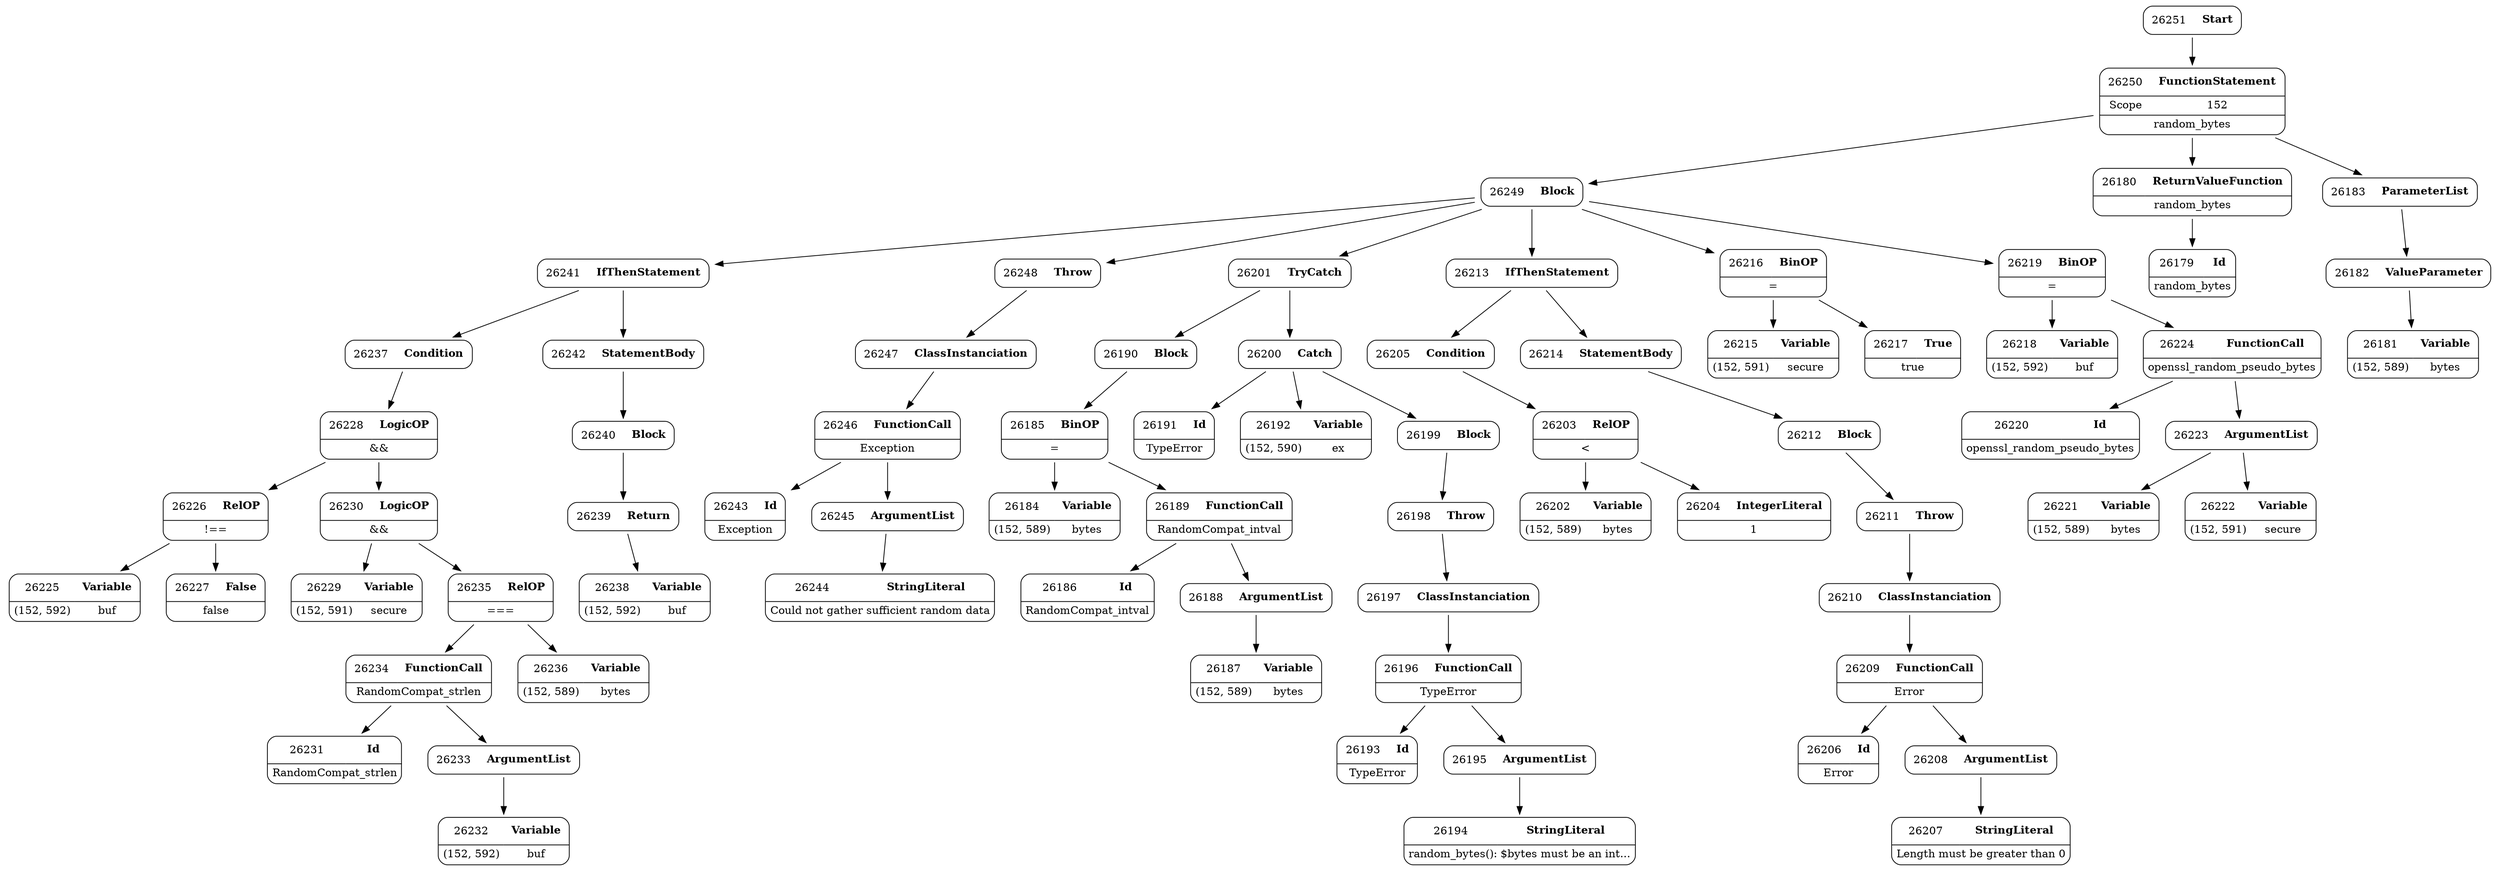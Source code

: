 digraph ast {
node [shape=none];
26240 [label=<<TABLE border='1' cellspacing='0' cellpadding='10' style='rounded' ><TR><TD border='0'>26240</TD><TD border='0'><B>Block</B></TD></TR></TABLE>>];
26240 -> 26239 [weight=2];
26241 [label=<<TABLE border='1' cellspacing='0' cellpadding='10' style='rounded' ><TR><TD border='0'>26241</TD><TD border='0'><B>IfThenStatement</B></TD></TR></TABLE>>];
26241 -> 26237 [weight=2];
26241 -> 26242 [weight=2];
26242 [label=<<TABLE border='1' cellspacing='0' cellpadding='10' style='rounded' ><TR><TD border='0'>26242</TD><TD border='0'><B>StatementBody</B></TD></TR></TABLE>>];
26242 -> 26240 [weight=2];
26243 [label=<<TABLE border='1' cellspacing='0' cellpadding='10' style='rounded' ><TR><TD border='0'>26243</TD><TD border='0'><B>Id</B></TD></TR><HR/><TR><TD border='0' cellpadding='5' colspan='2'>Exception</TD></TR></TABLE>>];
26244 [label=<<TABLE border='1' cellspacing='0' cellpadding='10' style='rounded' ><TR><TD border='0'>26244</TD><TD border='0'><B>StringLiteral</B></TD></TR><HR/><TR><TD border='0' cellpadding='5' colspan='2'>Could not gather sufficient random data</TD></TR></TABLE>>];
26245 [label=<<TABLE border='1' cellspacing='0' cellpadding='10' style='rounded' ><TR><TD border='0'>26245</TD><TD border='0'><B>ArgumentList</B></TD></TR></TABLE>>];
26245 -> 26244 [weight=2];
26246 [label=<<TABLE border='1' cellspacing='0' cellpadding='10' style='rounded' ><TR><TD border='0'>26246</TD><TD border='0'><B>FunctionCall</B></TD></TR><HR/><TR><TD border='0' cellpadding='5' colspan='2'>Exception</TD></TR></TABLE>>];
26246 -> 26243 [weight=2];
26246 -> 26245 [weight=2];
26247 [label=<<TABLE border='1' cellspacing='0' cellpadding='10' style='rounded' ><TR><TD border='0'>26247</TD><TD border='0'><B>ClassInstanciation</B></TD></TR></TABLE>>];
26247 -> 26246 [weight=2];
26248 [label=<<TABLE border='1' cellspacing='0' cellpadding='10' style='rounded' ><TR><TD border='0'>26248</TD><TD border='0'><B>Throw</B></TD></TR></TABLE>>];
26248 -> 26247 [weight=2];
26249 [label=<<TABLE border='1' cellspacing='0' cellpadding='10' style='rounded' ><TR><TD border='0'>26249</TD><TD border='0'><B>Block</B></TD></TR></TABLE>>];
26249 -> 26201 [weight=2];
26249 -> 26213 [weight=2];
26249 -> 26216 [weight=2];
26249 -> 26219 [weight=2];
26249 -> 26241 [weight=2];
26249 -> 26248 [weight=2];
26250 [label=<<TABLE border='1' cellspacing='0' cellpadding='10' style='rounded' ><TR><TD border='0'>26250</TD><TD border='0'><B>FunctionStatement</B></TD></TR><HR/><TR><TD border='0' cellpadding='5'>Scope</TD><TD border='0' cellpadding='5'>152</TD></TR><HR/><TR><TD border='0' cellpadding='5' colspan='2'>random_bytes</TD></TR></TABLE>>];
26250 -> 26180 [weight=2];
26250 -> 26183 [weight=2];
26250 -> 26249 [weight=2];
26251 [label=<<TABLE border='1' cellspacing='0' cellpadding='10' style='rounded' ><TR><TD border='0'>26251</TD><TD border='0'><B>Start</B></TD></TR></TABLE>>];
26251 -> 26250 [weight=2];
26179 [label=<<TABLE border='1' cellspacing='0' cellpadding='10' style='rounded' ><TR><TD border='0'>26179</TD><TD border='0'><B>Id</B></TD></TR><HR/><TR><TD border='0' cellpadding='5' colspan='2'>random_bytes</TD></TR></TABLE>>];
26180 [label=<<TABLE border='1' cellspacing='0' cellpadding='10' style='rounded' ><TR><TD border='0'>26180</TD><TD border='0'><B>ReturnValueFunction</B></TD></TR><HR/><TR><TD border='0' cellpadding='5' colspan='2'>random_bytes</TD></TR></TABLE>>];
26180 -> 26179 [weight=2];
26181 [label=<<TABLE border='1' cellspacing='0' cellpadding='10' style='rounded' ><TR><TD border='0'>26181</TD><TD border='0'><B>Variable</B></TD></TR><HR/><TR><TD border='0' cellpadding='5'>(152, 589)</TD><TD border='0' cellpadding='5'>bytes</TD></TR></TABLE>>];
26182 [label=<<TABLE border='1' cellspacing='0' cellpadding='10' style='rounded' ><TR><TD border='0'>26182</TD><TD border='0'><B>ValueParameter</B></TD></TR></TABLE>>];
26182 -> 26181 [weight=2];
26183 [label=<<TABLE border='1' cellspacing='0' cellpadding='10' style='rounded' ><TR><TD border='0'>26183</TD><TD border='0'><B>ParameterList</B></TD></TR></TABLE>>];
26183 -> 26182 [weight=2];
26184 [label=<<TABLE border='1' cellspacing='0' cellpadding='10' style='rounded' ><TR><TD border='0'>26184</TD><TD border='0'><B>Variable</B></TD></TR><HR/><TR><TD border='0' cellpadding='5'>(152, 589)</TD><TD border='0' cellpadding='5'>bytes</TD></TR></TABLE>>];
26185 [label=<<TABLE border='1' cellspacing='0' cellpadding='10' style='rounded' ><TR><TD border='0'>26185</TD><TD border='0'><B>BinOP</B></TD></TR><HR/><TR><TD border='0' cellpadding='5' colspan='2'>=</TD></TR></TABLE>>];
26185 -> 26184 [weight=2];
26185 -> 26189 [weight=2];
26186 [label=<<TABLE border='1' cellspacing='0' cellpadding='10' style='rounded' ><TR><TD border='0'>26186</TD><TD border='0'><B>Id</B></TD></TR><HR/><TR><TD border='0' cellpadding='5' colspan='2'>RandomCompat_intval</TD></TR></TABLE>>];
26187 [label=<<TABLE border='1' cellspacing='0' cellpadding='10' style='rounded' ><TR><TD border='0'>26187</TD><TD border='0'><B>Variable</B></TD></TR><HR/><TR><TD border='0' cellpadding='5'>(152, 589)</TD><TD border='0' cellpadding='5'>bytes</TD></TR></TABLE>>];
26188 [label=<<TABLE border='1' cellspacing='0' cellpadding='10' style='rounded' ><TR><TD border='0'>26188</TD><TD border='0'><B>ArgumentList</B></TD></TR></TABLE>>];
26188 -> 26187 [weight=2];
26189 [label=<<TABLE border='1' cellspacing='0' cellpadding='10' style='rounded' ><TR><TD border='0'>26189</TD><TD border='0'><B>FunctionCall</B></TD></TR><HR/><TR><TD border='0' cellpadding='5' colspan='2'>RandomCompat_intval</TD></TR></TABLE>>];
26189 -> 26186 [weight=2];
26189 -> 26188 [weight=2];
26190 [label=<<TABLE border='1' cellspacing='0' cellpadding='10' style='rounded' ><TR><TD border='0'>26190</TD><TD border='0'><B>Block</B></TD></TR></TABLE>>];
26190 -> 26185 [weight=2];
26191 [label=<<TABLE border='1' cellspacing='0' cellpadding='10' style='rounded' ><TR><TD border='0'>26191</TD><TD border='0'><B>Id</B></TD></TR><HR/><TR><TD border='0' cellpadding='5' colspan='2'>TypeError</TD></TR></TABLE>>];
26192 [label=<<TABLE border='1' cellspacing='0' cellpadding='10' style='rounded' ><TR><TD border='0'>26192</TD><TD border='0'><B>Variable</B></TD></TR><HR/><TR><TD border='0' cellpadding='5'>(152, 590)</TD><TD border='0' cellpadding='5'>ex</TD></TR></TABLE>>];
26193 [label=<<TABLE border='1' cellspacing='0' cellpadding='10' style='rounded' ><TR><TD border='0'>26193</TD><TD border='0'><B>Id</B></TD></TR><HR/><TR><TD border='0' cellpadding='5' colspan='2'>TypeError</TD></TR></TABLE>>];
26194 [label=<<TABLE border='1' cellspacing='0' cellpadding='10' style='rounded' ><TR><TD border='0'>26194</TD><TD border='0'><B>StringLiteral</B></TD></TR><HR/><TR><TD border='0' cellpadding='5' colspan='2'>random_bytes(): $bytes must be an int...</TD></TR></TABLE>>];
26195 [label=<<TABLE border='1' cellspacing='0' cellpadding='10' style='rounded' ><TR><TD border='0'>26195</TD><TD border='0'><B>ArgumentList</B></TD></TR></TABLE>>];
26195 -> 26194 [weight=2];
26196 [label=<<TABLE border='1' cellspacing='0' cellpadding='10' style='rounded' ><TR><TD border='0'>26196</TD><TD border='0'><B>FunctionCall</B></TD></TR><HR/><TR><TD border='0' cellpadding='5' colspan='2'>TypeError</TD></TR></TABLE>>];
26196 -> 26193 [weight=2];
26196 -> 26195 [weight=2];
26197 [label=<<TABLE border='1' cellspacing='0' cellpadding='10' style='rounded' ><TR><TD border='0'>26197</TD><TD border='0'><B>ClassInstanciation</B></TD></TR></TABLE>>];
26197 -> 26196 [weight=2];
26198 [label=<<TABLE border='1' cellspacing='0' cellpadding='10' style='rounded' ><TR><TD border='0'>26198</TD><TD border='0'><B>Throw</B></TD></TR></TABLE>>];
26198 -> 26197 [weight=2];
26199 [label=<<TABLE border='1' cellspacing='0' cellpadding='10' style='rounded' ><TR><TD border='0'>26199</TD><TD border='0'><B>Block</B></TD></TR></TABLE>>];
26199 -> 26198 [weight=2];
26200 [label=<<TABLE border='1' cellspacing='0' cellpadding='10' style='rounded' ><TR><TD border='0'>26200</TD><TD border='0'><B>Catch</B></TD></TR></TABLE>>];
26200 -> 26191 [weight=2];
26200 -> 26192 [weight=2];
26200 -> 26199 [weight=2];
26201 [label=<<TABLE border='1' cellspacing='0' cellpadding='10' style='rounded' ><TR><TD border='0'>26201</TD><TD border='0'><B>TryCatch</B></TD></TR></TABLE>>];
26201 -> 26190 [weight=2];
26201 -> 26200 [weight=2];
26202 [label=<<TABLE border='1' cellspacing='0' cellpadding='10' style='rounded' ><TR><TD border='0'>26202</TD><TD border='0'><B>Variable</B></TD></TR><HR/><TR><TD border='0' cellpadding='5'>(152, 589)</TD><TD border='0' cellpadding='5'>bytes</TD></TR></TABLE>>];
26203 [label=<<TABLE border='1' cellspacing='0' cellpadding='10' style='rounded' ><TR><TD border='0'>26203</TD><TD border='0'><B>RelOP</B></TD></TR><HR/><TR><TD border='0' cellpadding='5' colspan='2'>&lt;</TD></TR></TABLE>>];
26203 -> 26202 [weight=2];
26203 -> 26204 [weight=2];
26204 [label=<<TABLE border='1' cellspacing='0' cellpadding='10' style='rounded' ><TR><TD border='0'>26204</TD><TD border='0'><B>IntegerLiteral</B></TD></TR><HR/><TR><TD border='0' cellpadding='5' colspan='2'>1</TD></TR></TABLE>>];
26205 [label=<<TABLE border='1' cellspacing='0' cellpadding='10' style='rounded' ><TR><TD border='0'>26205</TD><TD border='0'><B>Condition</B></TD></TR></TABLE>>];
26205 -> 26203 [weight=2];
26206 [label=<<TABLE border='1' cellspacing='0' cellpadding='10' style='rounded' ><TR><TD border='0'>26206</TD><TD border='0'><B>Id</B></TD></TR><HR/><TR><TD border='0' cellpadding='5' colspan='2'>Error</TD></TR></TABLE>>];
26207 [label=<<TABLE border='1' cellspacing='0' cellpadding='10' style='rounded' ><TR><TD border='0'>26207</TD><TD border='0'><B>StringLiteral</B></TD></TR><HR/><TR><TD border='0' cellpadding='5' colspan='2'>Length must be greater than 0</TD></TR></TABLE>>];
26208 [label=<<TABLE border='1' cellspacing='0' cellpadding='10' style='rounded' ><TR><TD border='0'>26208</TD><TD border='0'><B>ArgumentList</B></TD></TR></TABLE>>];
26208 -> 26207 [weight=2];
26209 [label=<<TABLE border='1' cellspacing='0' cellpadding='10' style='rounded' ><TR><TD border='0'>26209</TD><TD border='0'><B>FunctionCall</B></TD></TR><HR/><TR><TD border='0' cellpadding='5' colspan='2'>Error</TD></TR></TABLE>>];
26209 -> 26206 [weight=2];
26209 -> 26208 [weight=2];
26210 [label=<<TABLE border='1' cellspacing='0' cellpadding='10' style='rounded' ><TR><TD border='0'>26210</TD><TD border='0'><B>ClassInstanciation</B></TD></TR></TABLE>>];
26210 -> 26209 [weight=2];
26211 [label=<<TABLE border='1' cellspacing='0' cellpadding='10' style='rounded' ><TR><TD border='0'>26211</TD><TD border='0'><B>Throw</B></TD></TR></TABLE>>];
26211 -> 26210 [weight=2];
26212 [label=<<TABLE border='1' cellspacing='0' cellpadding='10' style='rounded' ><TR><TD border='0'>26212</TD><TD border='0'><B>Block</B></TD></TR></TABLE>>];
26212 -> 26211 [weight=2];
26213 [label=<<TABLE border='1' cellspacing='0' cellpadding='10' style='rounded' ><TR><TD border='0'>26213</TD><TD border='0'><B>IfThenStatement</B></TD></TR></TABLE>>];
26213 -> 26205 [weight=2];
26213 -> 26214 [weight=2];
26214 [label=<<TABLE border='1' cellspacing='0' cellpadding='10' style='rounded' ><TR><TD border='0'>26214</TD><TD border='0'><B>StatementBody</B></TD></TR></TABLE>>];
26214 -> 26212 [weight=2];
26215 [label=<<TABLE border='1' cellspacing='0' cellpadding='10' style='rounded' ><TR><TD border='0'>26215</TD><TD border='0'><B>Variable</B></TD></TR><HR/><TR><TD border='0' cellpadding='5'>(152, 591)</TD><TD border='0' cellpadding='5'>secure</TD></TR></TABLE>>];
26216 [label=<<TABLE border='1' cellspacing='0' cellpadding='10' style='rounded' ><TR><TD border='0'>26216</TD><TD border='0'><B>BinOP</B></TD></TR><HR/><TR><TD border='0' cellpadding='5' colspan='2'>=</TD></TR></TABLE>>];
26216 -> 26215 [weight=2];
26216 -> 26217 [weight=2];
26217 [label=<<TABLE border='1' cellspacing='0' cellpadding='10' style='rounded' ><TR><TD border='0'>26217</TD><TD border='0'><B>True</B></TD></TR><HR/><TR><TD border='0' cellpadding='5' colspan='2'>true</TD></TR></TABLE>>];
26218 [label=<<TABLE border='1' cellspacing='0' cellpadding='10' style='rounded' ><TR><TD border='0'>26218</TD><TD border='0'><B>Variable</B></TD></TR><HR/><TR><TD border='0' cellpadding='5'>(152, 592)</TD><TD border='0' cellpadding='5'>buf</TD></TR></TABLE>>];
26219 [label=<<TABLE border='1' cellspacing='0' cellpadding='10' style='rounded' ><TR><TD border='0'>26219</TD><TD border='0'><B>BinOP</B></TD></TR><HR/><TR><TD border='0' cellpadding='5' colspan='2'>=</TD></TR></TABLE>>];
26219 -> 26218 [weight=2];
26219 -> 26224 [weight=2];
26220 [label=<<TABLE border='1' cellspacing='0' cellpadding='10' style='rounded' ><TR><TD border='0'>26220</TD><TD border='0'><B>Id</B></TD></TR><HR/><TR><TD border='0' cellpadding='5' colspan='2'>openssl_random_pseudo_bytes</TD></TR></TABLE>>];
26221 [label=<<TABLE border='1' cellspacing='0' cellpadding='10' style='rounded' ><TR><TD border='0'>26221</TD><TD border='0'><B>Variable</B></TD></TR><HR/><TR><TD border='0' cellpadding='5'>(152, 589)</TD><TD border='0' cellpadding='5'>bytes</TD></TR></TABLE>>];
26222 [label=<<TABLE border='1' cellspacing='0' cellpadding='10' style='rounded' ><TR><TD border='0'>26222</TD><TD border='0'><B>Variable</B></TD></TR><HR/><TR><TD border='0' cellpadding='5'>(152, 591)</TD><TD border='0' cellpadding='5'>secure</TD></TR></TABLE>>];
26223 [label=<<TABLE border='1' cellspacing='0' cellpadding='10' style='rounded' ><TR><TD border='0'>26223</TD><TD border='0'><B>ArgumentList</B></TD></TR></TABLE>>];
26223 -> 26221 [weight=2];
26223 -> 26222 [weight=2];
26224 [label=<<TABLE border='1' cellspacing='0' cellpadding='10' style='rounded' ><TR><TD border='0'>26224</TD><TD border='0'><B>FunctionCall</B></TD></TR><HR/><TR><TD border='0' cellpadding='5' colspan='2'>openssl_random_pseudo_bytes</TD></TR></TABLE>>];
26224 -> 26220 [weight=2];
26224 -> 26223 [weight=2];
26225 [label=<<TABLE border='1' cellspacing='0' cellpadding='10' style='rounded' ><TR><TD border='0'>26225</TD><TD border='0'><B>Variable</B></TD></TR><HR/><TR><TD border='0' cellpadding='5'>(152, 592)</TD><TD border='0' cellpadding='5'>buf</TD></TR></TABLE>>];
26226 [label=<<TABLE border='1' cellspacing='0' cellpadding='10' style='rounded' ><TR><TD border='0'>26226</TD><TD border='0'><B>RelOP</B></TD></TR><HR/><TR><TD border='0' cellpadding='5' colspan='2'>!==</TD></TR></TABLE>>];
26226 -> 26225 [weight=2];
26226 -> 26227 [weight=2];
26227 [label=<<TABLE border='1' cellspacing='0' cellpadding='10' style='rounded' ><TR><TD border='0'>26227</TD><TD border='0'><B>False</B></TD></TR><HR/><TR><TD border='0' cellpadding='5' colspan='2'>false</TD></TR></TABLE>>];
26228 [label=<<TABLE border='1' cellspacing='0' cellpadding='10' style='rounded' ><TR><TD border='0'>26228</TD><TD border='0'><B>LogicOP</B></TD></TR><HR/><TR><TD border='0' cellpadding='5' colspan='2'>&amp;&amp;</TD></TR></TABLE>>];
26228 -> 26226 [weight=2];
26228 -> 26230 [weight=2];
26229 [label=<<TABLE border='1' cellspacing='0' cellpadding='10' style='rounded' ><TR><TD border='0'>26229</TD><TD border='0'><B>Variable</B></TD></TR><HR/><TR><TD border='0' cellpadding='5'>(152, 591)</TD><TD border='0' cellpadding='5'>secure</TD></TR></TABLE>>];
26230 [label=<<TABLE border='1' cellspacing='0' cellpadding='10' style='rounded' ><TR><TD border='0'>26230</TD><TD border='0'><B>LogicOP</B></TD></TR><HR/><TR><TD border='0' cellpadding='5' colspan='2'>&amp;&amp;</TD></TR></TABLE>>];
26230 -> 26229 [weight=2];
26230 -> 26235 [weight=2];
26231 [label=<<TABLE border='1' cellspacing='0' cellpadding='10' style='rounded' ><TR><TD border='0'>26231</TD><TD border='0'><B>Id</B></TD></TR><HR/><TR><TD border='0' cellpadding='5' colspan='2'>RandomCompat_strlen</TD></TR></TABLE>>];
26232 [label=<<TABLE border='1' cellspacing='0' cellpadding='10' style='rounded' ><TR><TD border='0'>26232</TD><TD border='0'><B>Variable</B></TD></TR><HR/><TR><TD border='0' cellpadding='5'>(152, 592)</TD><TD border='0' cellpadding='5'>buf</TD></TR></TABLE>>];
26233 [label=<<TABLE border='1' cellspacing='0' cellpadding='10' style='rounded' ><TR><TD border='0'>26233</TD><TD border='0'><B>ArgumentList</B></TD></TR></TABLE>>];
26233 -> 26232 [weight=2];
26234 [label=<<TABLE border='1' cellspacing='0' cellpadding='10' style='rounded' ><TR><TD border='0'>26234</TD><TD border='0'><B>FunctionCall</B></TD></TR><HR/><TR><TD border='0' cellpadding='5' colspan='2'>RandomCompat_strlen</TD></TR></TABLE>>];
26234 -> 26231 [weight=2];
26234 -> 26233 [weight=2];
26235 [label=<<TABLE border='1' cellspacing='0' cellpadding='10' style='rounded' ><TR><TD border='0'>26235</TD><TD border='0'><B>RelOP</B></TD></TR><HR/><TR><TD border='0' cellpadding='5' colspan='2'>===</TD></TR></TABLE>>];
26235 -> 26234 [weight=2];
26235 -> 26236 [weight=2];
26236 [label=<<TABLE border='1' cellspacing='0' cellpadding='10' style='rounded' ><TR><TD border='0'>26236</TD><TD border='0'><B>Variable</B></TD></TR><HR/><TR><TD border='0' cellpadding='5'>(152, 589)</TD><TD border='0' cellpadding='5'>bytes</TD></TR></TABLE>>];
26237 [label=<<TABLE border='1' cellspacing='0' cellpadding='10' style='rounded' ><TR><TD border='0'>26237</TD><TD border='0'><B>Condition</B></TD></TR></TABLE>>];
26237 -> 26228 [weight=2];
26238 [label=<<TABLE border='1' cellspacing='0' cellpadding='10' style='rounded' ><TR><TD border='0'>26238</TD><TD border='0'><B>Variable</B></TD></TR><HR/><TR><TD border='0' cellpadding='5'>(152, 592)</TD><TD border='0' cellpadding='5'>buf</TD></TR></TABLE>>];
26239 [label=<<TABLE border='1' cellspacing='0' cellpadding='10' style='rounded' ><TR><TD border='0'>26239</TD><TD border='0'><B>Return</B></TD></TR></TABLE>>];
26239 -> 26238 [weight=2];
}
